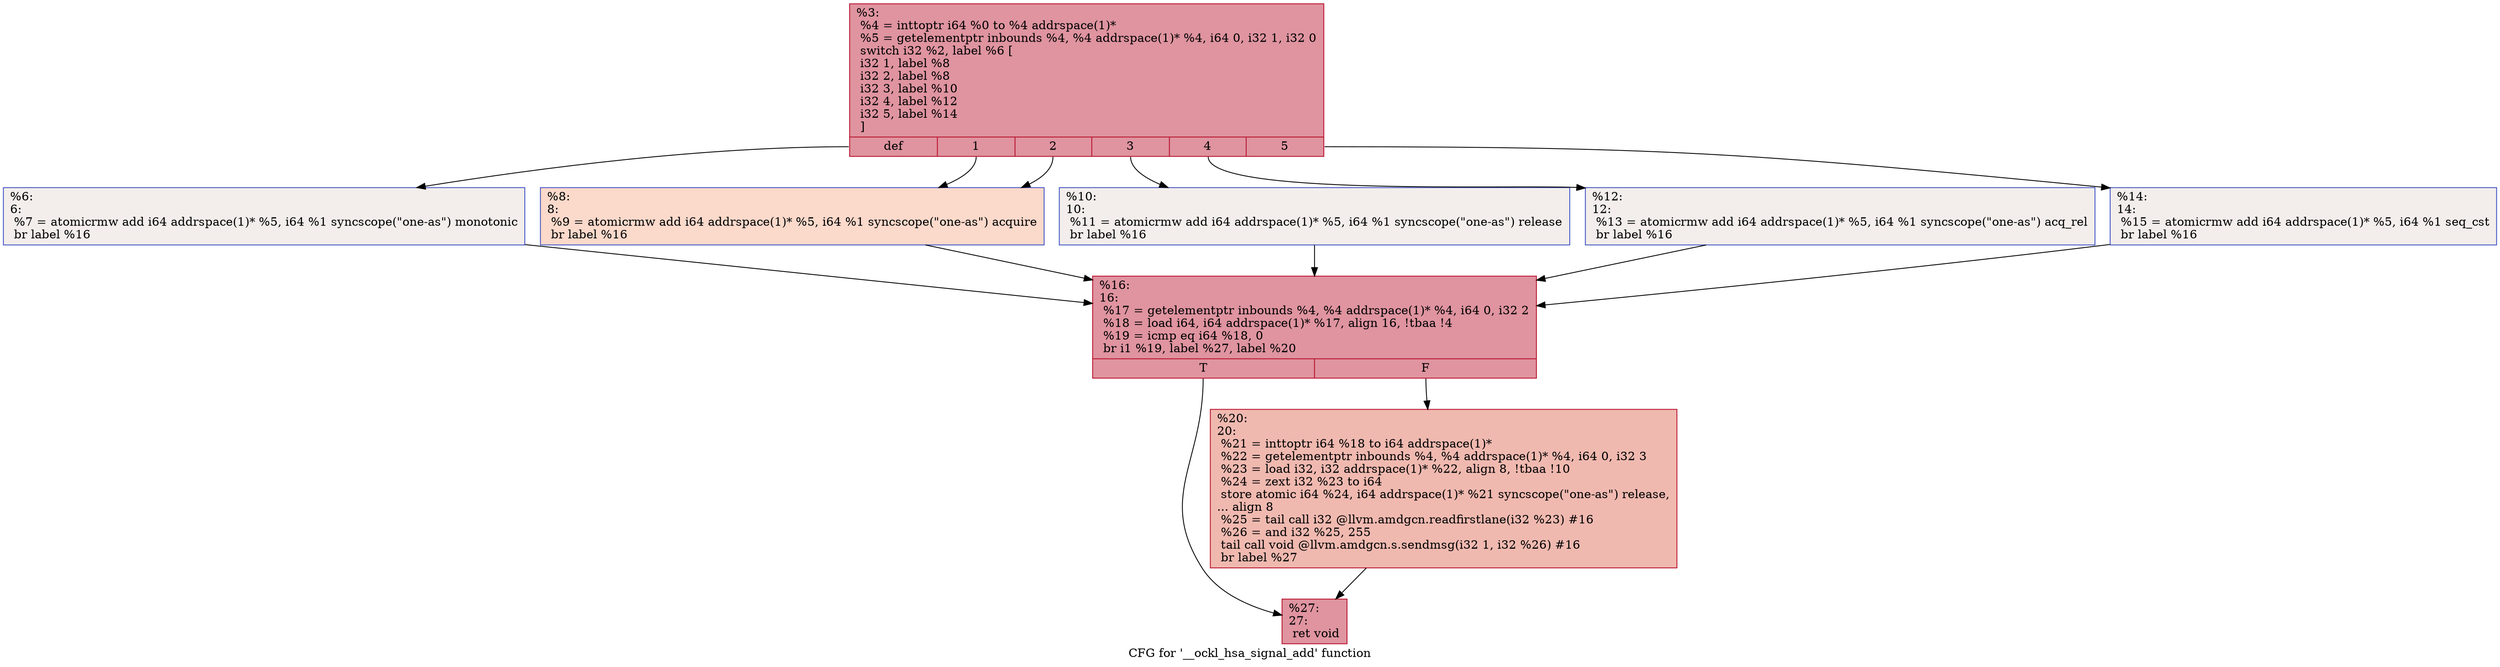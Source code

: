 digraph "CFG for '__ockl_hsa_signal_add' function" {
	label="CFG for '__ockl_hsa_signal_add' function";

	Node0x563aa6b8f410 [shape=record,color="#b70d28ff", style=filled, fillcolor="#b70d2870",label="{%3:\l  %4 = inttoptr i64 %0 to %4 addrspace(1)*\l  %5 = getelementptr inbounds %4, %4 addrspace(1)* %4, i64 0, i32 1, i32 0\l  switch i32 %2, label %6 [\l    i32 1, label %8\l    i32 2, label %8\l    i32 3, label %10\l    i32 4, label %12\l    i32 5, label %14\l  ]\l|{<s0>def|<s1>1|<s2>2|<s3>3|<s4>4|<s5>5}}"];
	Node0x563aa6b8f410:s0 -> Node0x563aa6b8f520;
	Node0x563aa6b8f410:s1 -> Node0x563aa6b8f570;
	Node0x563aa6b8f410:s2 -> Node0x563aa6b8f570;
	Node0x563aa6b8f410:s3 -> Node0x563aa6b8f5c0;
	Node0x563aa6b8f410:s4 -> Node0x563aa6b8f610;
	Node0x563aa6b8f410:s5 -> Node0x563aa6b8f660;
	Node0x563aa6b8f520 [shape=record,color="#3d50c3ff", style=filled, fillcolor="#e5d8d170",label="{%6:\l6:                                                \l  %7 = atomicrmw add i64 addrspace(1)* %5, i64 %1 syncscope(\"one-as\") monotonic\l  br label %16\l}"];
	Node0x563aa6b8f520 -> Node0x563aa6b8f920;
	Node0x563aa6b8f570 [shape=record,color="#3d50c3ff", style=filled, fillcolor="#f7a88970",label="{%8:\l8:                                                \l  %9 = atomicrmw add i64 addrspace(1)* %5, i64 %1 syncscope(\"one-as\") acquire\l  br label %16\l}"];
	Node0x563aa6b8f570 -> Node0x563aa6b8f920;
	Node0x563aa6b8f5c0 [shape=record,color="#3d50c3ff", style=filled, fillcolor="#e5d8d170",label="{%10:\l10:                                               \l  %11 = atomicrmw add i64 addrspace(1)* %5, i64 %1 syncscope(\"one-as\") release\l  br label %16\l}"];
	Node0x563aa6b8f5c0 -> Node0x563aa6b8f920;
	Node0x563aa6b8f610 [shape=record,color="#3d50c3ff", style=filled, fillcolor="#e5d8d170",label="{%12:\l12:                                               \l  %13 = atomicrmw add i64 addrspace(1)* %5, i64 %1 syncscope(\"one-as\") acq_rel\l  br label %16\l}"];
	Node0x563aa6b8f610 -> Node0x563aa6b8f920;
	Node0x563aa6b8f660 [shape=record,color="#3d50c3ff", style=filled, fillcolor="#e5d8d170",label="{%14:\l14:                                               \l  %15 = atomicrmw add i64 addrspace(1)* %5, i64 %1 seq_cst\l  br label %16\l}"];
	Node0x563aa6b8f660 -> Node0x563aa6b8f920;
	Node0x563aa6b8f920 [shape=record,color="#b70d28ff", style=filled, fillcolor="#b70d2870",label="{%16:\l16:                                               \l  %17 = getelementptr inbounds %4, %4 addrspace(1)* %4, i64 0, i32 2\l  %18 = load i64, i64 addrspace(1)* %17, align 16, !tbaa !4\l  %19 = icmp eq i64 %18, 0\l  br i1 %19, label %27, label %20\l|{<s0>T|<s1>F}}"];
	Node0x563aa6b8f920:s0 -> Node0x563aa6b8f4d0;
	Node0x563aa6b8f920:s1 -> Node0x563aa6b90020;
	Node0x563aa6b90020 [shape=record,color="#b70d28ff", style=filled, fillcolor="#de614d70",label="{%20:\l20:                                               \l  %21 = inttoptr i64 %18 to i64 addrspace(1)*\l  %22 = getelementptr inbounds %4, %4 addrspace(1)* %4, i64 0, i32 3\l  %23 = load i32, i32 addrspace(1)* %22, align 8, !tbaa !10\l  %24 = zext i32 %23 to i64\l  store atomic i64 %24, i64 addrspace(1)* %21 syncscope(\"one-as\") release,\l... align 8\l  %25 = tail call i32 @llvm.amdgcn.readfirstlane(i32 %23) #16\l  %26 = and i32 %25, 255\l  tail call void @llvm.amdgcn.s.sendmsg(i32 1, i32 %26) #16\l  br label %27\l}"];
	Node0x563aa6b90020 -> Node0x563aa6b8f4d0;
	Node0x563aa6b8f4d0 [shape=record,color="#b70d28ff", style=filled, fillcolor="#b70d2870",label="{%27:\l27:                                               \l  ret void\l}"];
}
